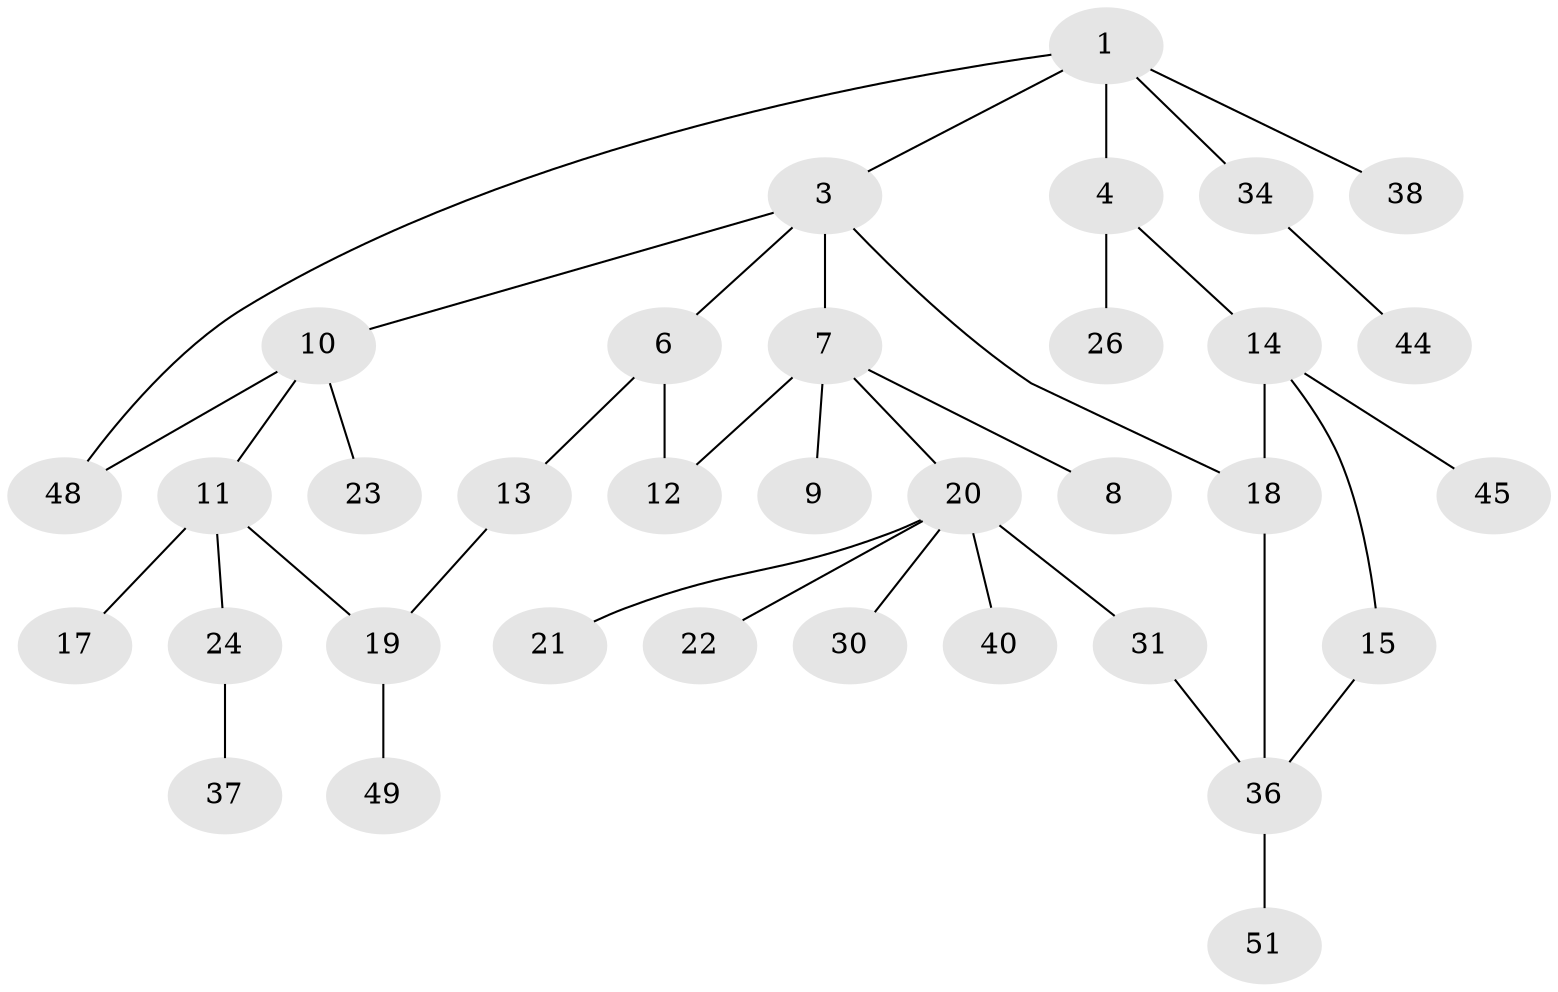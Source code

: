 // Generated by graph-tools (version 1.1) at 2025/23/03/03/25 07:23:33]
// undirected, 34 vertices, 39 edges
graph export_dot {
graph [start="1"]
  node [color=gray90,style=filled];
  1 [super="+2"];
  3 [super="+5"];
  4;
  6;
  7 [super="+29"];
  8 [super="+47"];
  9;
  10 [super="+16"];
  11 [super="+27"];
  12 [super="+41"];
  13 [super="+32"];
  14 [super="+43"];
  15;
  17;
  18;
  19 [super="+25"];
  20 [super="+28"];
  21;
  22 [super="+33"];
  23 [super="+42"];
  24;
  26 [super="+50"];
  30;
  31 [super="+35"];
  34 [super="+39"];
  36 [super="+46"];
  37;
  38 [super="+52"];
  40;
  44;
  45;
  48;
  49;
  51;
  1 -- 3;
  1 -- 34;
  1 -- 38;
  1 -- 48;
  1 -- 4;
  3 -- 7;
  3 -- 10;
  3 -- 18;
  3 -- 6;
  4 -- 14;
  4 -- 26;
  6 -- 12;
  6 -- 13;
  7 -- 8;
  7 -- 9;
  7 -- 20;
  7 -- 12;
  10 -- 11;
  10 -- 48;
  10 -- 23;
  11 -- 17;
  11 -- 24;
  11 -- 19;
  13 -- 19;
  14 -- 15;
  14 -- 18;
  14 -- 45;
  15 -- 36;
  18 -- 36;
  19 -- 49;
  20 -- 21;
  20 -- 22;
  20 -- 40;
  20 -- 30;
  20 -- 31;
  24 -- 37;
  31 -- 36;
  34 -- 44;
  36 -- 51;
}
